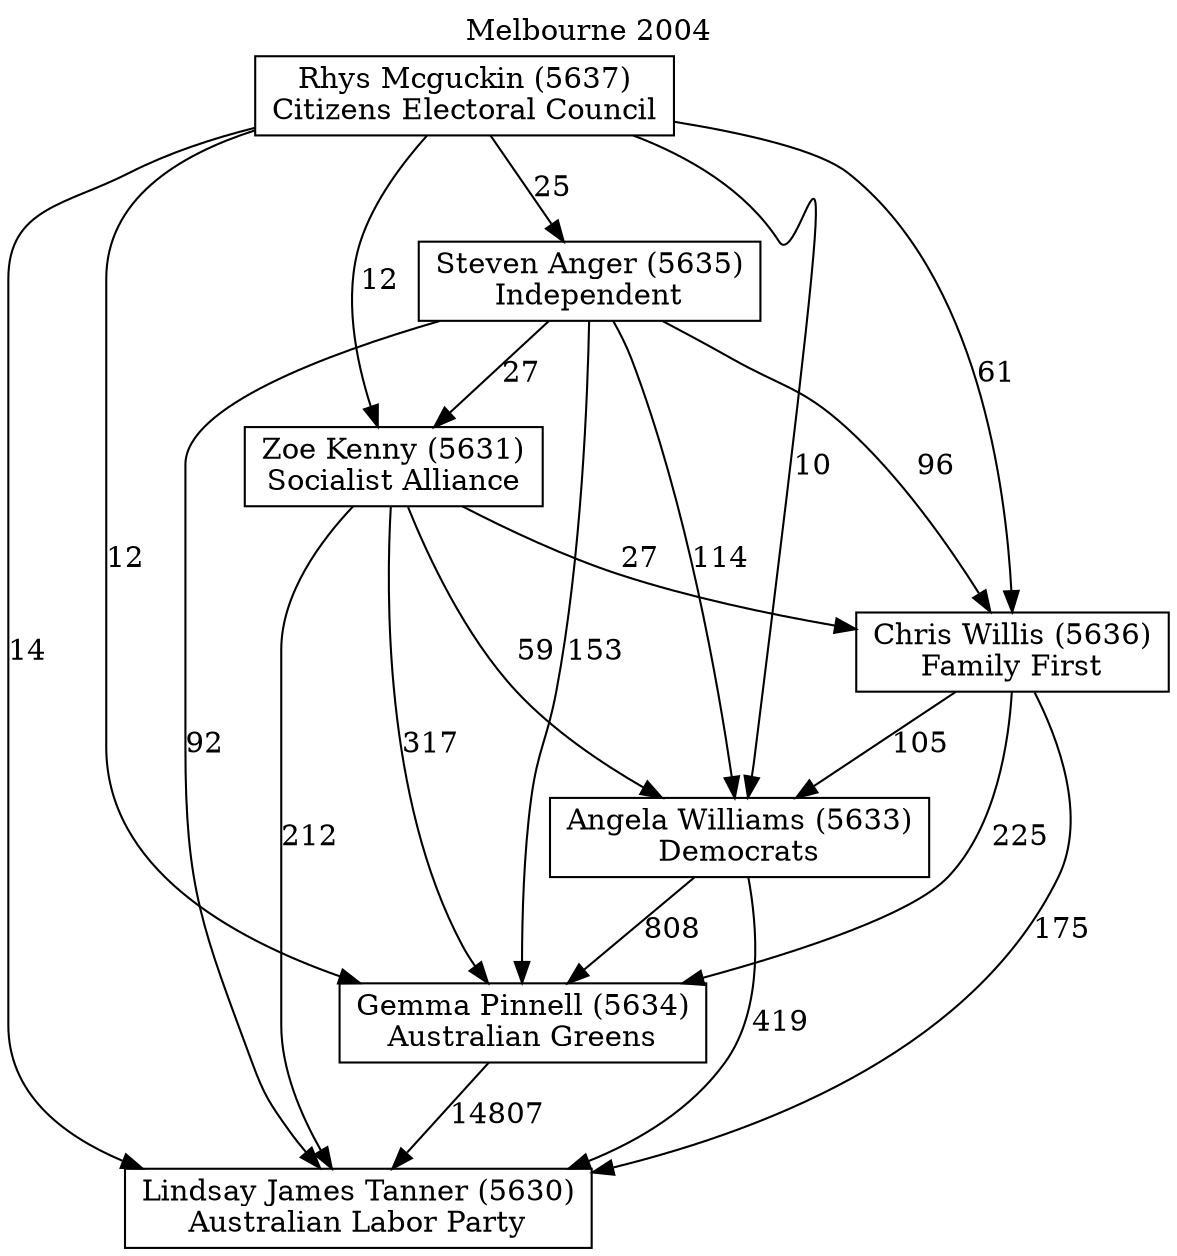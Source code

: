 // House preference flow
digraph "Lindsay James Tanner (5630)_Melbourne_2004" {
	graph [label="Melbourne 2004" labelloc=t mclimit=10]
	node [shape=box]
	"Lindsay James Tanner (5630)" [label="Lindsay James Tanner (5630)
Australian Labor Party"]
	"Gemma Pinnell (5634)" [label="Gemma Pinnell (5634)
Australian Greens"]
	"Angela Williams (5633)" [label="Angela Williams (5633)
Democrats"]
	"Chris Willis (5636)" [label="Chris Willis (5636)
Family First"]
	"Zoe Kenny (5631)" [label="Zoe Kenny (5631)
Socialist Alliance"]
	"Steven Anger (5635)" [label="Steven Anger (5635)
Independent"]
	"Rhys Mcguckin (5637)" [label="Rhys Mcguckin (5637)
Citizens Electoral Council"]
	"Gemma Pinnell (5634)" -> "Lindsay James Tanner (5630)" [label=14807]
	"Angela Williams (5633)" -> "Gemma Pinnell (5634)" [label=808]
	"Chris Willis (5636)" -> "Angela Williams (5633)" [label=105]
	"Zoe Kenny (5631)" -> "Chris Willis (5636)" [label=27]
	"Steven Anger (5635)" -> "Zoe Kenny (5631)" [label=27]
	"Rhys Mcguckin (5637)" -> "Steven Anger (5635)" [label=25]
	"Angela Williams (5633)" -> "Lindsay James Tanner (5630)" [label=419]
	"Chris Willis (5636)" -> "Lindsay James Tanner (5630)" [label=175]
	"Zoe Kenny (5631)" -> "Lindsay James Tanner (5630)" [label=212]
	"Steven Anger (5635)" -> "Lindsay James Tanner (5630)" [label=92]
	"Rhys Mcguckin (5637)" -> "Lindsay James Tanner (5630)" [label=14]
	"Rhys Mcguckin (5637)" -> "Zoe Kenny (5631)" [label=12]
	"Steven Anger (5635)" -> "Chris Willis (5636)" [label=96]
	"Rhys Mcguckin (5637)" -> "Chris Willis (5636)" [label=61]
	"Zoe Kenny (5631)" -> "Angela Williams (5633)" [label=59]
	"Steven Anger (5635)" -> "Angela Williams (5633)" [label=114]
	"Rhys Mcguckin (5637)" -> "Angela Williams (5633)" [label=10]
	"Chris Willis (5636)" -> "Gemma Pinnell (5634)" [label=225]
	"Zoe Kenny (5631)" -> "Gemma Pinnell (5634)" [label=317]
	"Steven Anger (5635)" -> "Gemma Pinnell (5634)" [label=153]
	"Rhys Mcguckin (5637)" -> "Gemma Pinnell (5634)" [label=12]
}
